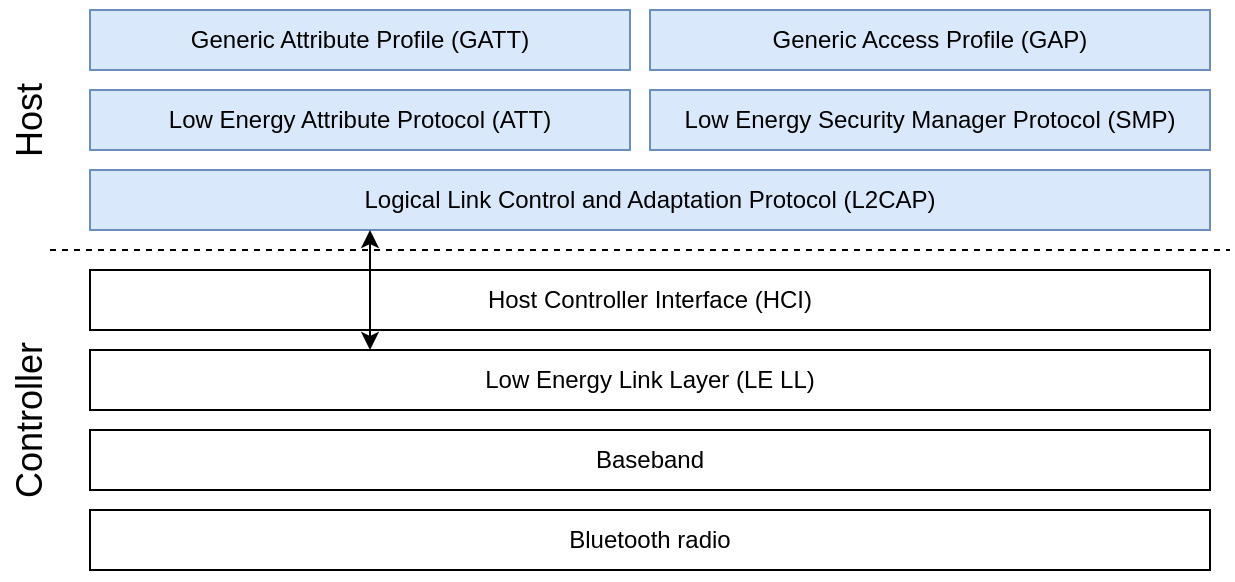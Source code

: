 <mxfile version="20.8.10" type="device"><diagram name="Page-1" id="vfZJmKg7YEfm8bqcvsYE"><mxGraphModel dx="954" dy="622" grid="1" gridSize="10" guides="1" tooltips="1" connect="1" arrows="1" fold="1" page="1" pageScale="1" pageWidth="827" pageHeight="1169" math="0" shadow="0"><root><mxCell id="0"/><mxCell id="1" parent="0"/><mxCell id="28i4ijna7WSJGOGjAGpc-1" value="Bluetooth radio" style="rounded=0;whiteSpace=wrap;html=1;" vertex="1" parent="1"><mxGeometry x="160" y="280" width="560" height="30" as="geometry"/></mxCell><mxCell id="28i4ijna7WSJGOGjAGpc-2" value="Baseband" style="rounded=0;whiteSpace=wrap;html=1;" vertex="1" parent="1"><mxGeometry x="160" y="240" width="560" height="30" as="geometry"/></mxCell><mxCell id="28i4ijna7WSJGOGjAGpc-3" value="Low Energy Link Layer (LE LL)" style="rounded=0;whiteSpace=wrap;html=1;" vertex="1" parent="1"><mxGeometry x="160" y="200" width="560" height="30" as="geometry"/></mxCell><mxCell id="28i4ijna7WSJGOGjAGpc-4" value="Host Controller Interface (HCI)" style="rounded=0;whiteSpace=wrap;html=1;" vertex="1" parent="1"><mxGeometry x="160" y="160" width="560" height="30" as="geometry"/></mxCell><mxCell id="28i4ijna7WSJGOGjAGpc-5" value="" style="endArrow=none;dashed=1;html=1;rounded=0;" edge="1" parent="1"><mxGeometry width="50" height="50" relative="1" as="geometry"><mxPoint x="140" y="150" as="sourcePoint"/><mxPoint x="730" y="150" as="targetPoint"/></mxGeometry></mxCell><mxCell id="28i4ijna7WSJGOGjAGpc-6" value="Logical Link Control and Adaptation Protocol (L2CAP)" style="rounded=0;whiteSpace=wrap;html=1;fillColor=#dae8fc;strokeColor=#6c8ebf;" vertex="1" parent="1"><mxGeometry x="160" y="110" width="560" height="30" as="geometry"/></mxCell><mxCell id="28i4ijna7WSJGOGjAGpc-7" value="Low Energy Attribute Protocol (ATT)" style="rounded=0;whiteSpace=wrap;html=1;fillColor=#dae8fc;strokeColor=#6c8ebf;" vertex="1" parent="1"><mxGeometry x="160" y="70" width="270" height="30" as="geometry"/></mxCell><mxCell id="28i4ijna7WSJGOGjAGpc-8" value="Low Energy Security Manager Protocol (SMP)" style="rounded=0;whiteSpace=wrap;html=1;fillColor=#dae8fc;strokeColor=#6c8ebf;" vertex="1" parent="1"><mxGeometry x="440" y="70" width="280" height="30" as="geometry"/></mxCell><mxCell id="28i4ijna7WSJGOGjAGpc-9" value="Generic Attribute Profile (GATT)" style="rounded=0;whiteSpace=wrap;html=1;fillColor=#dae8fc;strokeColor=#6c8ebf;" vertex="1" parent="1"><mxGeometry x="160" y="30" width="270" height="30" as="geometry"/></mxCell><mxCell id="28i4ijna7WSJGOGjAGpc-10" value="Generic Access Profile (GAP)" style="rounded=0;whiteSpace=wrap;html=1;fillColor=#dae8fc;strokeColor=#6c8ebf;" vertex="1" parent="1"><mxGeometry x="440" y="30" width="280" height="30" as="geometry"/></mxCell><mxCell id="28i4ijna7WSJGOGjAGpc-11" value="&lt;font style=&quot;font-size: 18px;&quot;&gt;Controller&lt;/font&gt;" style="text;html=1;strokeColor=none;fillColor=none;align=center;verticalAlign=middle;whiteSpace=wrap;rounded=0;rotation=-90;" vertex="1" parent="1"><mxGeometry x="50" y="220" width="160" height="30" as="geometry"/></mxCell><mxCell id="28i4ijna7WSJGOGjAGpc-12" value="&lt;font style=&quot;font-size: 18px;&quot;&gt;Host&lt;/font&gt;" style="text;html=1;align=center;verticalAlign=middle;whiteSpace=wrap;rounded=0;rotation=-90;" vertex="1" parent="1"><mxGeometry x="70" y="70" width="120" height="30" as="geometry"/></mxCell><mxCell id="28i4ijna7WSJGOGjAGpc-13" value="" style="endArrow=classic;startArrow=classic;html=1;rounded=0;fontSize=18;entryX=0.25;entryY=1;entryDx=0;entryDy=0;exitX=0.25;exitY=0;exitDx=0;exitDy=0;" edge="1" parent="1" source="28i4ijna7WSJGOGjAGpc-3" target="28i4ijna7WSJGOGjAGpc-6"><mxGeometry width="50" height="50" relative="1" as="geometry"><mxPoint x="160" y="480" as="sourcePoint"/><mxPoint x="210" y="430" as="targetPoint"/></mxGeometry></mxCell></root></mxGraphModel></diagram></mxfile>